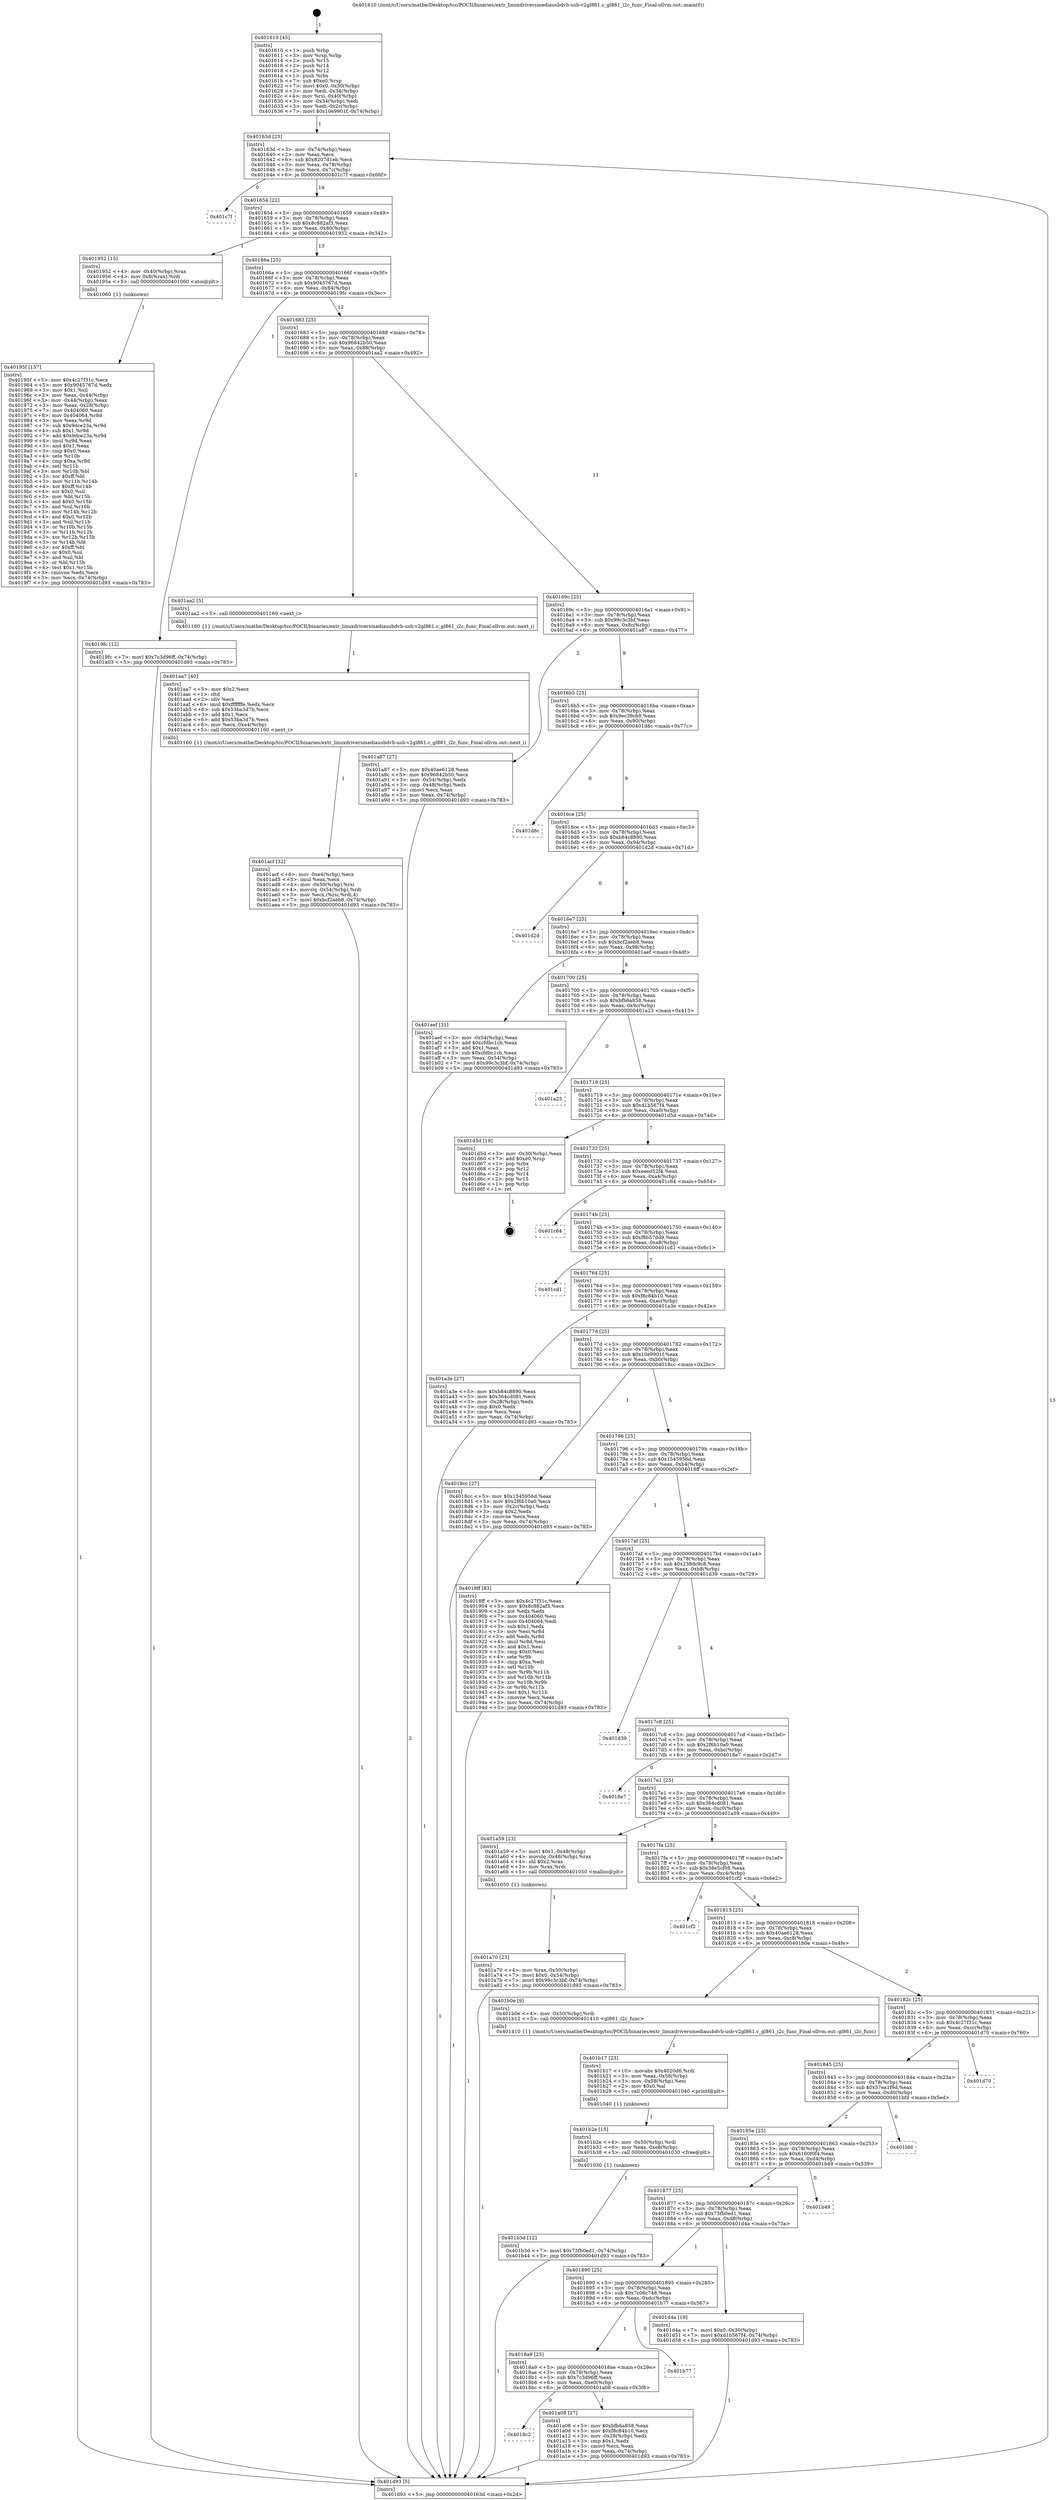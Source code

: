 digraph "0x401610" {
  label = "0x401610 (/mnt/c/Users/mathe/Desktop/tcc/POCII/binaries/extr_linuxdriversmediausbdvb-usb-v2gl861.c_gl861_i2c_func_Final-ollvm.out::main(0))"
  labelloc = "t"
  node[shape=record]

  Entry [label="",width=0.3,height=0.3,shape=circle,fillcolor=black,style=filled]
  "0x40163d" [label="{
     0x40163d [23]\l
     | [instrs]\l
     &nbsp;&nbsp;0x40163d \<+3\>: mov -0x74(%rbp),%eax\l
     &nbsp;&nbsp;0x401640 \<+2\>: mov %eax,%ecx\l
     &nbsp;&nbsp;0x401642 \<+6\>: sub $0x8207d1eb,%ecx\l
     &nbsp;&nbsp;0x401648 \<+3\>: mov %eax,-0x78(%rbp)\l
     &nbsp;&nbsp;0x40164b \<+3\>: mov %ecx,-0x7c(%rbp)\l
     &nbsp;&nbsp;0x40164e \<+6\>: je 0000000000401c7f \<main+0x66f\>\l
  }"]
  "0x401c7f" [label="{
     0x401c7f\l
  }", style=dashed]
  "0x401654" [label="{
     0x401654 [22]\l
     | [instrs]\l
     &nbsp;&nbsp;0x401654 \<+5\>: jmp 0000000000401659 \<main+0x49\>\l
     &nbsp;&nbsp;0x401659 \<+3\>: mov -0x78(%rbp),%eax\l
     &nbsp;&nbsp;0x40165c \<+5\>: sub $0x8c882af3,%eax\l
     &nbsp;&nbsp;0x401661 \<+3\>: mov %eax,-0x80(%rbp)\l
     &nbsp;&nbsp;0x401664 \<+6\>: je 0000000000401952 \<main+0x342\>\l
  }"]
  Exit [label="",width=0.3,height=0.3,shape=circle,fillcolor=black,style=filled,peripheries=2]
  "0x401952" [label="{
     0x401952 [13]\l
     | [instrs]\l
     &nbsp;&nbsp;0x401952 \<+4\>: mov -0x40(%rbp),%rax\l
     &nbsp;&nbsp;0x401956 \<+4\>: mov 0x8(%rax),%rdi\l
     &nbsp;&nbsp;0x40195a \<+5\>: call 0000000000401060 \<atoi@plt\>\l
     | [calls]\l
     &nbsp;&nbsp;0x401060 \{1\} (unknown)\l
  }"]
  "0x40166a" [label="{
     0x40166a [25]\l
     | [instrs]\l
     &nbsp;&nbsp;0x40166a \<+5\>: jmp 000000000040166f \<main+0x5f\>\l
     &nbsp;&nbsp;0x40166f \<+3\>: mov -0x78(%rbp),%eax\l
     &nbsp;&nbsp;0x401672 \<+5\>: sub $0x9045767d,%eax\l
     &nbsp;&nbsp;0x401677 \<+6\>: mov %eax,-0x84(%rbp)\l
     &nbsp;&nbsp;0x40167d \<+6\>: je 00000000004019fc \<main+0x3ec\>\l
  }"]
  "0x401b3d" [label="{
     0x401b3d [12]\l
     | [instrs]\l
     &nbsp;&nbsp;0x401b3d \<+7\>: movl $0x73fb0ed1,-0x74(%rbp)\l
     &nbsp;&nbsp;0x401b44 \<+5\>: jmp 0000000000401d93 \<main+0x783\>\l
  }"]
  "0x4019fc" [label="{
     0x4019fc [12]\l
     | [instrs]\l
     &nbsp;&nbsp;0x4019fc \<+7\>: movl $0x7c3d96ff,-0x74(%rbp)\l
     &nbsp;&nbsp;0x401a03 \<+5\>: jmp 0000000000401d93 \<main+0x783\>\l
  }"]
  "0x401683" [label="{
     0x401683 [25]\l
     | [instrs]\l
     &nbsp;&nbsp;0x401683 \<+5\>: jmp 0000000000401688 \<main+0x78\>\l
     &nbsp;&nbsp;0x401688 \<+3\>: mov -0x78(%rbp),%eax\l
     &nbsp;&nbsp;0x40168b \<+5\>: sub $0x96842b50,%eax\l
     &nbsp;&nbsp;0x401690 \<+6\>: mov %eax,-0x88(%rbp)\l
     &nbsp;&nbsp;0x401696 \<+6\>: je 0000000000401aa2 \<main+0x492\>\l
  }"]
  "0x401b2e" [label="{
     0x401b2e [15]\l
     | [instrs]\l
     &nbsp;&nbsp;0x401b2e \<+4\>: mov -0x50(%rbp),%rdi\l
     &nbsp;&nbsp;0x401b32 \<+6\>: mov %eax,-0xe8(%rbp)\l
     &nbsp;&nbsp;0x401b38 \<+5\>: call 0000000000401030 \<free@plt\>\l
     | [calls]\l
     &nbsp;&nbsp;0x401030 \{1\} (unknown)\l
  }"]
  "0x401aa2" [label="{
     0x401aa2 [5]\l
     | [instrs]\l
     &nbsp;&nbsp;0x401aa2 \<+5\>: call 0000000000401160 \<next_i\>\l
     | [calls]\l
     &nbsp;&nbsp;0x401160 \{1\} (/mnt/c/Users/mathe/Desktop/tcc/POCII/binaries/extr_linuxdriversmediausbdvb-usb-v2gl861.c_gl861_i2c_func_Final-ollvm.out::next_i)\l
  }"]
  "0x40169c" [label="{
     0x40169c [25]\l
     | [instrs]\l
     &nbsp;&nbsp;0x40169c \<+5\>: jmp 00000000004016a1 \<main+0x91\>\l
     &nbsp;&nbsp;0x4016a1 \<+3\>: mov -0x78(%rbp),%eax\l
     &nbsp;&nbsp;0x4016a4 \<+5\>: sub $0x99c3c3bf,%eax\l
     &nbsp;&nbsp;0x4016a9 \<+6\>: mov %eax,-0x8c(%rbp)\l
     &nbsp;&nbsp;0x4016af \<+6\>: je 0000000000401a87 \<main+0x477\>\l
  }"]
  "0x401b17" [label="{
     0x401b17 [23]\l
     | [instrs]\l
     &nbsp;&nbsp;0x401b17 \<+10\>: movabs $0x4020d6,%rdi\l
     &nbsp;&nbsp;0x401b21 \<+3\>: mov %eax,-0x58(%rbp)\l
     &nbsp;&nbsp;0x401b24 \<+3\>: mov -0x58(%rbp),%esi\l
     &nbsp;&nbsp;0x401b27 \<+2\>: mov $0x0,%al\l
     &nbsp;&nbsp;0x401b29 \<+5\>: call 0000000000401040 \<printf@plt\>\l
     | [calls]\l
     &nbsp;&nbsp;0x401040 \{1\} (unknown)\l
  }"]
  "0x401a87" [label="{
     0x401a87 [27]\l
     | [instrs]\l
     &nbsp;&nbsp;0x401a87 \<+5\>: mov $0x40ae6128,%eax\l
     &nbsp;&nbsp;0x401a8c \<+5\>: mov $0x96842b50,%ecx\l
     &nbsp;&nbsp;0x401a91 \<+3\>: mov -0x54(%rbp),%edx\l
     &nbsp;&nbsp;0x401a94 \<+3\>: cmp -0x48(%rbp),%edx\l
     &nbsp;&nbsp;0x401a97 \<+3\>: cmovl %ecx,%eax\l
     &nbsp;&nbsp;0x401a9a \<+3\>: mov %eax,-0x74(%rbp)\l
     &nbsp;&nbsp;0x401a9d \<+5\>: jmp 0000000000401d93 \<main+0x783\>\l
  }"]
  "0x4016b5" [label="{
     0x4016b5 [25]\l
     | [instrs]\l
     &nbsp;&nbsp;0x4016b5 \<+5\>: jmp 00000000004016ba \<main+0xaa\>\l
     &nbsp;&nbsp;0x4016ba \<+3\>: mov -0x78(%rbp),%eax\l
     &nbsp;&nbsp;0x4016bd \<+5\>: sub $0x9ec39cb9,%eax\l
     &nbsp;&nbsp;0x4016c2 \<+6\>: mov %eax,-0x90(%rbp)\l
     &nbsp;&nbsp;0x4016c8 \<+6\>: je 0000000000401d8c \<main+0x77c\>\l
  }"]
  "0x401acf" [label="{
     0x401acf [32]\l
     | [instrs]\l
     &nbsp;&nbsp;0x401acf \<+6\>: mov -0xe4(%rbp),%ecx\l
     &nbsp;&nbsp;0x401ad5 \<+3\>: imul %eax,%ecx\l
     &nbsp;&nbsp;0x401ad8 \<+4\>: mov -0x50(%rbp),%rsi\l
     &nbsp;&nbsp;0x401adc \<+4\>: movslq -0x54(%rbp),%rdi\l
     &nbsp;&nbsp;0x401ae0 \<+3\>: mov %ecx,(%rsi,%rdi,4)\l
     &nbsp;&nbsp;0x401ae3 \<+7\>: movl $0xbcf2aeb8,-0x74(%rbp)\l
     &nbsp;&nbsp;0x401aea \<+5\>: jmp 0000000000401d93 \<main+0x783\>\l
  }"]
  "0x401d8c" [label="{
     0x401d8c\l
  }", style=dashed]
  "0x4016ce" [label="{
     0x4016ce [25]\l
     | [instrs]\l
     &nbsp;&nbsp;0x4016ce \<+5\>: jmp 00000000004016d3 \<main+0xc3\>\l
     &nbsp;&nbsp;0x4016d3 \<+3\>: mov -0x78(%rbp),%eax\l
     &nbsp;&nbsp;0x4016d6 \<+5\>: sub $0xb84c8890,%eax\l
     &nbsp;&nbsp;0x4016db \<+6\>: mov %eax,-0x94(%rbp)\l
     &nbsp;&nbsp;0x4016e1 \<+6\>: je 0000000000401d2d \<main+0x71d\>\l
  }"]
  "0x401aa7" [label="{
     0x401aa7 [40]\l
     | [instrs]\l
     &nbsp;&nbsp;0x401aa7 \<+5\>: mov $0x2,%ecx\l
     &nbsp;&nbsp;0x401aac \<+1\>: cltd\l
     &nbsp;&nbsp;0x401aad \<+2\>: idiv %ecx\l
     &nbsp;&nbsp;0x401aaf \<+6\>: imul $0xfffffffe,%edx,%ecx\l
     &nbsp;&nbsp;0x401ab5 \<+6\>: sub $0x53ba3d7b,%ecx\l
     &nbsp;&nbsp;0x401abb \<+3\>: add $0x1,%ecx\l
     &nbsp;&nbsp;0x401abe \<+6\>: add $0x53ba3d7b,%ecx\l
     &nbsp;&nbsp;0x401ac4 \<+6\>: mov %ecx,-0xe4(%rbp)\l
     &nbsp;&nbsp;0x401aca \<+5\>: call 0000000000401160 \<next_i\>\l
     | [calls]\l
     &nbsp;&nbsp;0x401160 \{1\} (/mnt/c/Users/mathe/Desktop/tcc/POCII/binaries/extr_linuxdriversmediausbdvb-usb-v2gl861.c_gl861_i2c_func_Final-ollvm.out::next_i)\l
  }"]
  "0x401d2d" [label="{
     0x401d2d\l
  }", style=dashed]
  "0x4016e7" [label="{
     0x4016e7 [25]\l
     | [instrs]\l
     &nbsp;&nbsp;0x4016e7 \<+5\>: jmp 00000000004016ec \<main+0xdc\>\l
     &nbsp;&nbsp;0x4016ec \<+3\>: mov -0x78(%rbp),%eax\l
     &nbsp;&nbsp;0x4016ef \<+5\>: sub $0xbcf2aeb8,%eax\l
     &nbsp;&nbsp;0x4016f4 \<+6\>: mov %eax,-0x98(%rbp)\l
     &nbsp;&nbsp;0x4016fa \<+6\>: je 0000000000401aef \<main+0x4df\>\l
  }"]
  "0x401a70" [label="{
     0x401a70 [23]\l
     | [instrs]\l
     &nbsp;&nbsp;0x401a70 \<+4\>: mov %rax,-0x50(%rbp)\l
     &nbsp;&nbsp;0x401a74 \<+7\>: movl $0x0,-0x54(%rbp)\l
     &nbsp;&nbsp;0x401a7b \<+7\>: movl $0x99c3c3bf,-0x74(%rbp)\l
     &nbsp;&nbsp;0x401a82 \<+5\>: jmp 0000000000401d93 \<main+0x783\>\l
  }"]
  "0x401aef" [label="{
     0x401aef [31]\l
     | [instrs]\l
     &nbsp;&nbsp;0x401aef \<+3\>: mov -0x54(%rbp),%eax\l
     &nbsp;&nbsp;0x401af2 \<+5\>: add $0xcfdbc1cb,%eax\l
     &nbsp;&nbsp;0x401af7 \<+3\>: add $0x1,%eax\l
     &nbsp;&nbsp;0x401afa \<+5\>: sub $0xcfdbc1cb,%eax\l
     &nbsp;&nbsp;0x401aff \<+3\>: mov %eax,-0x54(%rbp)\l
     &nbsp;&nbsp;0x401b02 \<+7\>: movl $0x99c3c3bf,-0x74(%rbp)\l
     &nbsp;&nbsp;0x401b09 \<+5\>: jmp 0000000000401d93 \<main+0x783\>\l
  }"]
  "0x401700" [label="{
     0x401700 [25]\l
     | [instrs]\l
     &nbsp;&nbsp;0x401700 \<+5\>: jmp 0000000000401705 \<main+0xf5\>\l
     &nbsp;&nbsp;0x401705 \<+3\>: mov -0x78(%rbp),%eax\l
     &nbsp;&nbsp;0x401708 \<+5\>: sub $0xbfb6a858,%eax\l
     &nbsp;&nbsp;0x40170d \<+6\>: mov %eax,-0x9c(%rbp)\l
     &nbsp;&nbsp;0x401713 \<+6\>: je 0000000000401a23 \<main+0x413\>\l
  }"]
  "0x4018c2" [label="{
     0x4018c2\l
  }", style=dashed]
  "0x401a23" [label="{
     0x401a23\l
  }", style=dashed]
  "0x401719" [label="{
     0x401719 [25]\l
     | [instrs]\l
     &nbsp;&nbsp;0x401719 \<+5\>: jmp 000000000040171e \<main+0x10e\>\l
     &nbsp;&nbsp;0x40171e \<+3\>: mov -0x78(%rbp),%eax\l
     &nbsp;&nbsp;0x401721 \<+5\>: sub $0xd1b567f4,%eax\l
     &nbsp;&nbsp;0x401726 \<+6\>: mov %eax,-0xa0(%rbp)\l
     &nbsp;&nbsp;0x40172c \<+6\>: je 0000000000401d5d \<main+0x74d\>\l
  }"]
  "0x401a08" [label="{
     0x401a08 [27]\l
     | [instrs]\l
     &nbsp;&nbsp;0x401a08 \<+5\>: mov $0xbfb6a858,%eax\l
     &nbsp;&nbsp;0x401a0d \<+5\>: mov $0xf8c84b10,%ecx\l
     &nbsp;&nbsp;0x401a12 \<+3\>: mov -0x28(%rbp),%edx\l
     &nbsp;&nbsp;0x401a15 \<+3\>: cmp $0x1,%edx\l
     &nbsp;&nbsp;0x401a18 \<+3\>: cmovl %ecx,%eax\l
     &nbsp;&nbsp;0x401a1b \<+3\>: mov %eax,-0x74(%rbp)\l
     &nbsp;&nbsp;0x401a1e \<+5\>: jmp 0000000000401d93 \<main+0x783\>\l
  }"]
  "0x401d5d" [label="{
     0x401d5d [19]\l
     | [instrs]\l
     &nbsp;&nbsp;0x401d5d \<+3\>: mov -0x30(%rbp),%eax\l
     &nbsp;&nbsp;0x401d60 \<+7\>: add $0xe0,%rsp\l
     &nbsp;&nbsp;0x401d67 \<+1\>: pop %rbx\l
     &nbsp;&nbsp;0x401d68 \<+2\>: pop %r12\l
     &nbsp;&nbsp;0x401d6a \<+2\>: pop %r14\l
     &nbsp;&nbsp;0x401d6c \<+2\>: pop %r15\l
     &nbsp;&nbsp;0x401d6e \<+1\>: pop %rbp\l
     &nbsp;&nbsp;0x401d6f \<+1\>: ret\l
  }"]
  "0x401732" [label="{
     0x401732 [25]\l
     | [instrs]\l
     &nbsp;&nbsp;0x401732 \<+5\>: jmp 0000000000401737 \<main+0x127\>\l
     &nbsp;&nbsp;0x401737 \<+3\>: mov -0x78(%rbp),%eax\l
     &nbsp;&nbsp;0x40173a \<+5\>: sub $0xeeed52f4,%eax\l
     &nbsp;&nbsp;0x40173f \<+6\>: mov %eax,-0xa4(%rbp)\l
     &nbsp;&nbsp;0x401745 \<+6\>: je 0000000000401c64 \<main+0x654\>\l
  }"]
  "0x4018a9" [label="{
     0x4018a9 [25]\l
     | [instrs]\l
     &nbsp;&nbsp;0x4018a9 \<+5\>: jmp 00000000004018ae \<main+0x29e\>\l
     &nbsp;&nbsp;0x4018ae \<+3\>: mov -0x78(%rbp),%eax\l
     &nbsp;&nbsp;0x4018b1 \<+5\>: sub $0x7c3d96ff,%eax\l
     &nbsp;&nbsp;0x4018b6 \<+6\>: mov %eax,-0xe0(%rbp)\l
     &nbsp;&nbsp;0x4018bc \<+6\>: je 0000000000401a08 \<main+0x3f8\>\l
  }"]
  "0x401c64" [label="{
     0x401c64\l
  }", style=dashed]
  "0x40174b" [label="{
     0x40174b [25]\l
     | [instrs]\l
     &nbsp;&nbsp;0x40174b \<+5\>: jmp 0000000000401750 \<main+0x140\>\l
     &nbsp;&nbsp;0x401750 \<+3\>: mov -0x78(%rbp),%eax\l
     &nbsp;&nbsp;0x401753 \<+5\>: sub $0xf8b57dd9,%eax\l
     &nbsp;&nbsp;0x401758 \<+6\>: mov %eax,-0xa8(%rbp)\l
     &nbsp;&nbsp;0x40175e \<+6\>: je 0000000000401cd1 \<main+0x6c1\>\l
  }"]
  "0x401b77" [label="{
     0x401b77\l
  }", style=dashed]
  "0x401cd1" [label="{
     0x401cd1\l
  }", style=dashed]
  "0x401764" [label="{
     0x401764 [25]\l
     | [instrs]\l
     &nbsp;&nbsp;0x401764 \<+5\>: jmp 0000000000401769 \<main+0x159\>\l
     &nbsp;&nbsp;0x401769 \<+3\>: mov -0x78(%rbp),%eax\l
     &nbsp;&nbsp;0x40176c \<+5\>: sub $0xf8c84b10,%eax\l
     &nbsp;&nbsp;0x401771 \<+6\>: mov %eax,-0xac(%rbp)\l
     &nbsp;&nbsp;0x401777 \<+6\>: je 0000000000401a3e \<main+0x42e\>\l
  }"]
  "0x401890" [label="{
     0x401890 [25]\l
     | [instrs]\l
     &nbsp;&nbsp;0x401890 \<+5\>: jmp 0000000000401895 \<main+0x285\>\l
     &nbsp;&nbsp;0x401895 \<+3\>: mov -0x78(%rbp),%eax\l
     &nbsp;&nbsp;0x401898 \<+5\>: sub $0x7c06c748,%eax\l
     &nbsp;&nbsp;0x40189d \<+6\>: mov %eax,-0xdc(%rbp)\l
     &nbsp;&nbsp;0x4018a3 \<+6\>: je 0000000000401b77 \<main+0x567\>\l
  }"]
  "0x401a3e" [label="{
     0x401a3e [27]\l
     | [instrs]\l
     &nbsp;&nbsp;0x401a3e \<+5\>: mov $0xb84c8890,%eax\l
     &nbsp;&nbsp;0x401a43 \<+5\>: mov $0x364cd081,%ecx\l
     &nbsp;&nbsp;0x401a48 \<+3\>: mov -0x28(%rbp),%edx\l
     &nbsp;&nbsp;0x401a4b \<+3\>: cmp $0x0,%edx\l
     &nbsp;&nbsp;0x401a4e \<+3\>: cmove %ecx,%eax\l
     &nbsp;&nbsp;0x401a51 \<+3\>: mov %eax,-0x74(%rbp)\l
     &nbsp;&nbsp;0x401a54 \<+5\>: jmp 0000000000401d93 \<main+0x783\>\l
  }"]
  "0x40177d" [label="{
     0x40177d [25]\l
     | [instrs]\l
     &nbsp;&nbsp;0x40177d \<+5\>: jmp 0000000000401782 \<main+0x172\>\l
     &nbsp;&nbsp;0x401782 \<+3\>: mov -0x78(%rbp),%eax\l
     &nbsp;&nbsp;0x401785 \<+5\>: sub $0x10e9901f,%eax\l
     &nbsp;&nbsp;0x40178a \<+6\>: mov %eax,-0xb0(%rbp)\l
     &nbsp;&nbsp;0x401790 \<+6\>: je 00000000004018cc \<main+0x2bc\>\l
  }"]
  "0x401d4a" [label="{
     0x401d4a [19]\l
     | [instrs]\l
     &nbsp;&nbsp;0x401d4a \<+7\>: movl $0x0,-0x30(%rbp)\l
     &nbsp;&nbsp;0x401d51 \<+7\>: movl $0xd1b567f4,-0x74(%rbp)\l
     &nbsp;&nbsp;0x401d58 \<+5\>: jmp 0000000000401d93 \<main+0x783\>\l
  }"]
  "0x4018cc" [label="{
     0x4018cc [27]\l
     | [instrs]\l
     &nbsp;&nbsp;0x4018cc \<+5\>: mov $0x1545956d,%eax\l
     &nbsp;&nbsp;0x4018d1 \<+5\>: mov $0x2f6b10a0,%ecx\l
     &nbsp;&nbsp;0x4018d6 \<+3\>: mov -0x2c(%rbp),%edx\l
     &nbsp;&nbsp;0x4018d9 \<+3\>: cmp $0x2,%edx\l
     &nbsp;&nbsp;0x4018dc \<+3\>: cmovne %ecx,%eax\l
     &nbsp;&nbsp;0x4018df \<+3\>: mov %eax,-0x74(%rbp)\l
     &nbsp;&nbsp;0x4018e2 \<+5\>: jmp 0000000000401d93 \<main+0x783\>\l
  }"]
  "0x401796" [label="{
     0x401796 [25]\l
     | [instrs]\l
     &nbsp;&nbsp;0x401796 \<+5\>: jmp 000000000040179b \<main+0x18b\>\l
     &nbsp;&nbsp;0x40179b \<+3\>: mov -0x78(%rbp),%eax\l
     &nbsp;&nbsp;0x40179e \<+5\>: sub $0x1545956d,%eax\l
     &nbsp;&nbsp;0x4017a3 \<+6\>: mov %eax,-0xb4(%rbp)\l
     &nbsp;&nbsp;0x4017a9 \<+6\>: je 00000000004018ff \<main+0x2ef\>\l
  }"]
  "0x401d93" [label="{
     0x401d93 [5]\l
     | [instrs]\l
     &nbsp;&nbsp;0x401d93 \<+5\>: jmp 000000000040163d \<main+0x2d\>\l
  }"]
  "0x401610" [label="{
     0x401610 [45]\l
     | [instrs]\l
     &nbsp;&nbsp;0x401610 \<+1\>: push %rbp\l
     &nbsp;&nbsp;0x401611 \<+3\>: mov %rsp,%rbp\l
     &nbsp;&nbsp;0x401614 \<+2\>: push %r15\l
     &nbsp;&nbsp;0x401616 \<+2\>: push %r14\l
     &nbsp;&nbsp;0x401618 \<+2\>: push %r12\l
     &nbsp;&nbsp;0x40161a \<+1\>: push %rbx\l
     &nbsp;&nbsp;0x40161b \<+7\>: sub $0xe0,%rsp\l
     &nbsp;&nbsp;0x401622 \<+7\>: movl $0x0,-0x30(%rbp)\l
     &nbsp;&nbsp;0x401629 \<+3\>: mov %edi,-0x34(%rbp)\l
     &nbsp;&nbsp;0x40162c \<+4\>: mov %rsi,-0x40(%rbp)\l
     &nbsp;&nbsp;0x401630 \<+3\>: mov -0x34(%rbp),%edi\l
     &nbsp;&nbsp;0x401633 \<+3\>: mov %edi,-0x2c(%rbp)\l
     &nbsp;&nbsp;0x401636 \<+7\>: movl $0x10e9901f,-0x74(%rbp)\l
  }"]
  "0x401877" [label="{
     0x401877 [25]\l
     | [instrs]\l
     &nbsp;&nbsp;0x401877 \<+5\>: jmp 000000000040187c \<main+0x26c\>\l
     &nbsp;&nbsp;0x40187c \<+3\>: mov -0x78(%rbp),%eax\l
     &nbsp;&nbsp;0x40187f \<+5\>: sub $0x73fb0ed1,%eax\l
     &nbsp;&nbsp;0x401884 \<+6\>: mov %eax,-0xd8(%rbp)\l
     &nbsp;&nbsp;0x40188a \<+6\>: je 0000000000401d4a \<main+0x73a\>\l
  }"]
  "0x4018ff" [label="{
     0x4018ff [83]\l
     | [instrs]\l
     &nbsp;&nbsp;0x4018ff \<+5\>: mov $0x4c27f31c,%eax\l
     &nbsp;&nbsp;0x401904 \<+5\>: mov $0x8c882af3,%ecx\l
     &nbsp;&nbsp;0x401909 \<+2\>: xor %edx,%edx\l
     &nbsp;&nbsp;0x40190b \<+7\>: mov 0x404060,%esi\l
     &nbsp;&nbsp;0x401912 \<+7\>: mov 0x404064,%edi\l
     &nbsp;&nbsp;0x401919 \<+3\>: sub $0x1,%edx\l
     &nbsp;&nbsp;0x40191c \<+3\>: mov %esi,%r8d\l
     &nbsp;&nbsp;0x40191f \<+3\>: add %edx,%r8d\l
     &nbsp;&nbsp;0x401922 \<+4\>: imul %r8d,%esi\l
     &nbsp;&nbsp;0x401926 \<+3\>: and $0x1,%esi\l
     &nbsp;&nbsp;0x401929 \<+3\>: cmp $0x0,%esi\l
     &nbsp;&nbsp;0x40192c \<+4\>: sete %r9b\l
     &nbsp;&nbsp;0x401930 \<+3\>: cmp $0xa,%edi\l
     &nbsp;&nbsp;0x401933 \<+4\>: setl %r10b\l
     &nbsp;&nbsp;0x401937 \<+3\>: mov %r9b,%r11b\l
     &nbsp;&nbsp;0x40193a \<+3\>: and %r10b,%r11b\l
     &nbsp;&nbsp;0x40193d \<+3\>: xor %r10b,%r9b\l
     &nbsp;&nbsp;0x401940 \<+3\>: or %r9b,%r11b\l
     &nbsp;&nbsp;0x401943 \<+4\>: test $0x1,%r11b\l
     &nbsp;&nbsp;0x401947 \<+3\>: cmovne %ecx,%eax\l
     &nbsp;&nbsp;0x40194a \<+3\>: mov %eax,-0x74(%rbp)\l
     &nbsp;&nbsp;0x40194d \<+5\>: jmp 0000000000401d93 \<main+0x783\>\l
  }"]
  "0x4017af" [label="{
     0x4017af [25]\l
     | [instrs]\l
     &nbsp;&nbsp;0x4017af \<+5\>: jmp 00000000004017b4 \<main+0x1a4\>\l
     &nbsp;&nbsp;0x4017b4 \<+3\>: mov -0x78(%rbp),%eax\l
     &nbsp;&nbsp;0x4017b7 \<+5\>: sub $0x238dc9c8,%eax\l
     &nbsp;&nbsp;0x4017bc \<+6\>: mov %eax,-0xb8(%rbp)\l
     &nbsp;&nbsp;0x4017c2 \<+6\>: je 0000000000401d39 \<main+0x729\>\l
  }"]
  "0x40195f" [label="{
     0x40195f [157]\l
     | [instrs]\l
     &nbsp;&nbsp;0x40195f \<+5\>: mov $0x4c27f31c,%ecx\l
     &nbsp;&nbsp;0x401964 \<+5\>: mov $0x9045767d,%edx\l
     &nbsp;&nbsp;0x401969 \<+3\>: mov $0x1,%sil\l
     &nbsp;&nbsp;0x40196c \<+3\>: mov %eax,-0x44(%rbp)\l
     &nbsp;&nbsp;0x40196f \<+3\>: mov -0x44(%rbp),%eax\l
     &nbsp;&nbsp;0x401972 \<+3\>: mov %eax,-0x28(%rbp)\l
     &nbsp;&nbsp;0x401975 \<+7\>: mov 0x404060,%eax\l
     &nbsp;&nbsp;0x40197c \<+8\>: mov 0x404064,%r8d\l
     &nbsp;&nbsp;0x401984 \<+3\>: mov %eax,%r9d\l
     &nbsp;&nbsp;0x401987 \<+7\>: sub $0x9dce23a,%r9d\l
     &nbsp;&nbsp;0x40198e \<+4\>: sub $0x1,%r9d\l
     &nbsp;&nbsp;0x401992 \<+7\>: add $0x9dce23a,%r9d\l
     &nbsp;&nbsp;0x401999 \<+4\>: imul %r9d,%eax\l
     &nbsp;&nbsp;0x40199d \<+3\>: and $0x1,%eax\l
     &nbsp;&nbsp;0x4019a0 \<+3\>: cmp $0x0,%eax\l
     &nbsp;&nbsp;0x4019a3 \<+4\>: sete %r10b\l
     &nbsp;&nbsp;0x4019a7 \<+4\>: cmp $0xa,%r8d\l
     &nbsp;&nbsp;0x4019ab \<+4\>: setl %r11b\l
     &nbsp;&nbsp;0x4019af \<+3\>: mov %r10b,%bl\l
     &nbsp;&nbsp;0x4019b2 \<+3\>: xor $0xff,%bl\l
     &nbsp;&nbsp;0x4019b5 \<+3\>: mov %r11b,%r14b\l
     &nbsp;&nbsp;0x4019b8 \<+4\>: xor $0xff,%r14b\l
     &nbsp;&nbsp;0x4019bc \<+4\>: xor $0x0,%sil\l
     &nbsp;&nbsp;0x4019c0 \<+3\>: mov %bl,%r15b\l
     &nbsp;&nbsp;0x4019c3 \<+4\>: and $0x0,%r15b\l
     &nbsp;&nbsp;0x4019c7 \<+3\>: and %sil,%r10b\l
     &nbsp;&nbsp;0x4019ca \<+3\>: mov %r14b,%r12b\l
     &nbsp;&nbsp;0x4019cd \<+4\>: and $0x0,%r12b\l
     &nbsp;&nbsp;0x4019d1 \<+3\>: and %sil,%r11b\l
     &nbsp;&nbsp;0x4019d4 \<+3\>: or %r10b,%r15b\l
     &nbsp;&nbsp;0x4019d7 \<+3\>: or %r11b,%r12b\l
     &nbsp;&nbsp;0x4019da \<+3\>: xor %r12b,%r15b\l
     &nbsp;&nbsp;0x4019dd \<+3\>: or %r14b,%bl\l
     &nbsp;&nbsp;0x4019e0 \<+3\>: xor $0xff,%bl\l
     &nbsp;&nbsp;0x4019e3 \<+4\>: or $0x0,%sil\l
     &nbsp;&nbsp;0x4019e7 \<+3\>: and %sil,%bl\l
     &nbsp;&nbsp;0x4019ea \<+3\>: or %bl,%r15b\l
     &nbsp;&nbsp;0x4019ed \<+4\>: test $0x1,%r15b\l
     &nbsp;&nbsp;0x4019f1 \<+3\>: cmovne %edx,%ecx\l
     &nbsp;&nbsp;0x4019f4 \<+3\>: mov %ecx,-0x74(%rbp)\l
     &nbsp;&nbsp;0x4019f7 \<+5\>: jmp 0000000000401d93 \<main+0x783\>\l
  }"]
  "0x401b49" [label="{
     0x401b49\l
  }", style=dashed]
  "0x401d39" [label="{
     0x401d39\l
  }", style=dashed]
  "0x4017c8" [label="{
     0x4017c8 [25]\l
     | [instrs]\l
     &nbsp;&nbsp;0x4017c8 \<+5\>: jmp 00000000004017cd \<main+0x1bd\>\l
     &nbsp;&nbsp;0x4017cd \<+3\>: mov -0x78(%rbp),%eax\l
     &nbsp;&nbsp;0x4017d0 \<+5\>: sub $0x2f6b10a0,%eax\l
     &nbsp;&nbsp;0x4017d5 \<+6\>: mov %eax,-0xbc(%rbp)\l
     &nbsp;&nbsp;0x4017db \<+6\>: je 00000000004018e7 \<main+0x2d7\>\l
  }"]
  "0x40185e" [label="{
     0x40185e [25]\l
     | [instrs]\l
     &nbsp;&nbsp;0x40185e \<+5\>: jmp 0000000000401863 \<main+0x253\>\l
     &nbsp;&nbsp;0x401863 \<+3\>: mov -0x78(%rbp),%eax\l
     &nbsp;&nbsp;0x401866 \<+5\>: sub $0x6160f0f4,%eax\l
     &nbsp;&nbsp;0x40186b \<+6\>: mov %eax,-0xd4(%rbp)\l
     &nbsp;&nbsp;0x401871 \<+6\>: je 0000000000401b49 \<main+0x539\>\l
  }"]
  "0x4018e7" [label="{
     0x4018e7\l
  }", style=dashed]
  "0x4017e1" [label="{
     0x4017e1 [25]\l
     | [instrs]\l
     &nbsp;&nbsp;0x4017e1 \<+5\>: jmp 00000000004017e6 \<main+0x1d6\>\l
     &nbsp;&nbsp;0x4017e6 \<+3\>: mov -0x78(%rbp),%eax\l
     &nbsp;&nbsp;0x4017e9 \<+5\>: sub $0x364cd081,%eax\l
     &nbsp;&nbsp;0x4017ee \<+6\>: mov %eax,-0xc0(%rbp)\l
     &nbsp;&nbsp;0x4017f4 \<+6\>: je 0000000000401a59 \<main+0x449\>\l
  }"]
  "0x401bfd" [label="{
     0x401bfd\l
  }", style=dashed]
  "0x401a59" [label="{
     0x401a59 [23]\l
     | [instrs]\l
     &nbsp;&nbsp;0x401a59 \<+7\>: movl $0x1,-0x48(%rbp)\l
     &nbsp;&nbsp;0x401a60 \<+4\>: movslq -0x48(%rbp),%rax\l
     &nbsp;&nbsp;0x401a64 \<+4\>: shl $0x2,%rax\l
     &nbsp;&nbsp;0x401a68 \<+3\>: mov %rax,%rdi\l
     &nbsp;&nbsp;0x401a6b \<+5\>: call 0000000000401050 \<malloc@plt\>\l
     | [calls]\l
     &nbsp;&nbsp;0x401050 \{1\} (unknown)\l
  }"]
  "0x4017fa" [label="{
     0x4017fa [25]\l
     | [instrs]\l
     &nbsp;&nbsp;0x4017fa \<+5\>: jmp 00000000004017ff \<main+0x1ef\>\l
     &nbsp;&nbsp;0x4017ff \<+3\>: mov -0x78(%rbp),%eax\l
     &nbsp;&nbsp;0x401802 \<+5\>: sub $0x38e5cf08,%eax\l
     &nbsp;&nbsp;0x401807 \<+6\>: mov %eax,-0xc4(%rbp)\l
     &nbsp;&nbsp;0x40180d \<+6\>: je 0000000000401cf2 \<main+0x6e2\>\l
  }"]
  "0x401845" [label="{
     0x401845 [25]\l
     | [instrs]\l
     &nbsp;&nbsp;0x401845 \<+5\>: jmp 000000000040184a \<main+0x23a\>\l
     &nbsp;&nbsp;0x40184a \<+3\>: mov -0x78(%rbp),%eax\l
     &nbsp;&nbsp;0x40184d \<+5\>: sub $0x57ea1f9d,%eax\l
     &nbsp;&nbsp;0x401852 \<+6\>: mov %eax,-0xd0(%rbp)\l
     &nbsp;&nbsp;0x401858 \<+6\>: je 0000000000401bfd \<main+0x5ed\>\l
  }"]
  "0x401cf2" [label="{
     0x401cf2\l
  }", style=dashed]
  "0x401813" [label="{
     0x401813 [25]\l
     | [instrs]\l
     &nbsp;&nbsp;0x401813 \<+5\>: jmp 0000000000401818 \<main+0x208\>\l
     &nbsp;&nbsp;0x401818 \<+3\>: mov -0x78(%rbp),%eax\l
     &nbsp;&nbsp;0x40181b \<+5\>: sub $0x40ae6128,%eax\l
     &nbsp;&nbsp;0x401820 \<+6\>: mov %eax,-0xc8(%rbp)\l
     &nbsp;&nbsp;0x401826 \<+6\>: je 0000000000401b0e \<main+0x4fe\>\l
  }"]
  "0x401d70" [label="{
     0x401d70\l
  }", style=dashed]
  "0x401b0e" [label="{
     0x401b0e [9]\l
     | [instrs]\l
     &nbsp;&nbsp;0x401b0e \<+4\>: mov -0x50(%rbp),%rdi\l
     &nbsp;&nbsp;0x401b12 \<+5\>: call 0000000000401410 \<gl861_i2c_func\>\l
     | [calls]\l
     &nbsp;&nbsp;0x401410 \{1\} (/mnt/c/Users/mathe/Desktop/tcc/POCII/binaries/extr_linuxdriversmediausbdvb-usb-v2gl861.c_gl861_i2c_func_Final-ollvm.out::gl861_i2c_func)\l
  }"]
  "0x40182c" [label="{
     0x40182c [25]\l
     | [instrs]\l
     &nbsp;&nbsp;0x40182c \<+5\>: jmp 0000000000401831 \<main+0x221\>\l
     &nbsp;&nbsp;0x401831 \<+3\>: mov -0x78(%rbp),%eax\l
     &nbsp;&nbsp;0x401834 \<+5\>: sub $0x4c27f31c,%eax\l
     &nbsp;&nbsp;0x401839 \<+6\>: mov %eax,-0xcc(%rbp)\l
     &nbsp;&nbsp;0x40183f \<+6\>: je 0000000000401d70 \<main+0x760\>\l
  }"]
  Entry -> "0x401610" [label=" 1"]
  "0x40163d" -> "0x401c7f" [label=" 0"]
  "0x40163d" -> "0x401654" [label=" 14"]
  "0x401d5d" -> Exit [label=" 1"]
  "0x401654" -> "0x401952" [label=" 1"]
  "0x401654" -> "0x40166a" [label=" 13"]
  "0x401d4a" -> "0x401d93" [label=" 1"]
  "0x40166a" -> "0x4019fc" [label=" 1"]
  "0x40166a" -> "0x401683" [label=" 12"]
  "0x401b3d" -> "0x401d93" [label=" 1"]
  "0x401683" -> "0x401aa2" [label=" 1"]
  "0x401683" -> "0x40169c" [label=" 11"]
  "0x401b2e" -> "0x401b3d" [label=" 1"]
  "0x40169c" -> "0x401a87" [label=" 2"]
  "0x40169c" -> "0x4016b5" [label=" 9"]
  "0x401b17" -> "0x401b2e" [label=" 1"]
  "0x4016b5" -> "0x401d8c" [label=" 0"]
  "0x4016b5" -> "0x4016ce" [label=" 9"]
  "0x401b0e" -> "0x401b17" [label=" 1"]
  "0x4016ce" -> "0x401d2d" [label=" 0"]
  "0x4016ce" -> "0x4016e7" [label=" 9"]
  "0x401aef" -> "0x401d93" [label=" 1"]
  "0x4016e7" -> "0x401aef" [label=" 1"]
  "0x4016e7" -> "0x401700" [label=" 8"]
  "0x401acf" -> "0x401d93" [label=" 1"]
  "0x401700" -> "0x401a23" [label=" 0"]
  "0x401700" -> "0x401719" [label=" 8"]
  "0x401aa7" -> "0x401acf" [label=" 1"]
  "0x401719" -> "0x401d5d" [label=" 1"]
  "0x401719" -> "0x401732" [label=" 7"]
  "0x401aa2" -> "0x401aa7" [label=" 1"]
  "0x401732" -> "0x401c64" [label=" 0"]
  "0x401732" -> "0x40174b" [label=" 7"]
  "0x401a70" -> "0x401d93" [label=" 1"]
  "0x40174b" -> "0x401cd1" [label=" 0"]
  "0x40174b" -> "0x401764" [label=" 7"]
  "0x401a59" -> "0x401a70" [label=" 1"]
  "0x401764" -> "0x401a3e" [label=" 1"]
  "0x401764" -> "0x40177d" [label=" 6"]
  "0x401a08" -> "0x401d93" [label=" 1"]
  "0x40177d" -> "0x4018cc" [label=" 1"]
  "0x40177d" -> "0x401796" [label=" 5"]
  "0x4018cc" -> "0x401d93" [label=" 1"]
  "0x401610" -> "0x40163d" [label=" 1"]
  "0x401d93" -> "0x40163d" [label=" 13"]
  "0x4018a9" -> "0x4018c2" [label=" 0"]
  "0x401796" -> "0x4018ff" [label=" 1"]
  "0x401796" -> "0x4017af" [label=" 4"]
  "0x4018ff" -> "0x401d93" [label=" 1"]
  "0x401952" -> "0x40195f" [label=" 1"]
  "0x40195f" -> "0x401d93" [label=" 1"]
  "0x4019fc" -> "0x401d93" [label=" 1"]
  "0x401a87" -> "0x401d93" [label=" 2"]
  "0x4017af" -> "0x401d39" [label=" 0"]
  "0x4017af" -> "0x4017c8" [label=" 4"]
  "0x401890" -> "0x4018a9" [label=" 1"]
  "0x4017c8" -> "0x4018e7" [label=" 0"]
  "0x4017c8" -> "0x4017e1" [label=" 4"]
  "0x401a3e" -> "0x401d93" [label=" 1"]
  "0x4017e1" -> "0x401a59" [label=" 1"]
  "0x4017e1" -> "0x4017fa" [label=" 3"]
  "0x401877" -> "0x401890" [label=" 1"]
  "0x4017fa" -> "0x401cf2" [label=" 0"]
  "0x4017fa" -> "0x401813" [label=" 3"]
  "0x4018a9" -> "0x401a08" [label=" 1"]
  "0x401813" -> "0x401b0e" [label=" 1"]
  "0x401813" -> "0x40182c" [label=" 2"]
  "0x40185e" -> "0x401877" [label=" 2"]
  "0x40182c" -> "0x401d70" [label=" 0"]
  "0x40182c" -> "0x401845" [label=" 2"]
  "0x401877" -> "0x401d4a" [label=" 1"]
  "0x401845" -> "0x401bfd" [label=" 0"]
  "0x401845" -> "0x40185e" [label=" 2"]
  "0x401890" -> "0x401b77" [label=" 0"]
  "0x40185e" -> "0x401b49" [label=" 0"]
}
